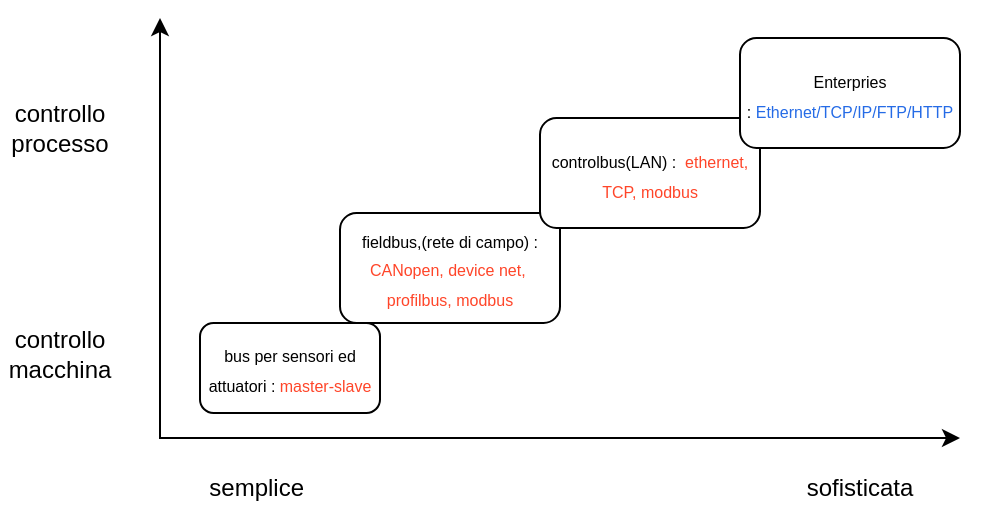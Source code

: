 <mxfile version="24.8.0">
  <diagram name="Pagina-1" id="UGA1IEgH80nTBHACCfYq">
    <mxGraphModel dx="294" dy="172" grid="1" gridSize="10" guides="1" tooltips="1" connect="1" arrows="1" fold="1" page="1" pageScale="1" pageWidth="827" pageHeight="1169" math="0" shadow="0">
      <root>
        <mxCell id="0" />
        <mxCell id="1" parent="0" />
        <mxCell id="IYiWlAmj5kYA9mnkdgAs-1" value="controllo processo" style="text;html=1;align=center;verticalAlign=middle;whiteSpace=wrap;rounded=0;" vertex="1" parent="1">
          <mxGeometry x="400" y="90" width="60" height="30" as="geometry" />
        </mxCell>
        <mxCell id="IYiWlAmj5kYA9mnkdgAs-2" value="controllo macchina" style="text;html=1;align=center;verticalAlign=middle;whiteSpace=wrap;rounded=0;" vertex="1" parent="1">
          <mxGeometry x="400" y="202.5" width="60" height="30" as="geometry" />
        </mxCell>
        <mxCell id="IYiWlAmj5kYA9mnkdgAs-5" value="semplice&amp;nbsp;" style="text;html=1;align=center;verticalAlign=middle;whiteSpace=wrap;rounded=0;" vertex="1" parent="1">
          <mxGeometry x="500" y="270" width="60" height="30" as="geometry" />
        </mxCell>
        <mxCell id="IYiWlAmj5kYA9mnkdgAs-7" value="sofisticata" style="text;html=1;align=center;verticalAlign=middle;whiteSpace=wrap;rounded=0;" vertex="1" parent="1">
          <mxGeometry x="800" y="270" width="60" height="30" as="geometry" />
        </mxCell>
        <mxCell id="IYiWlAmj5kYA9mnkdgAs-8" value="" style="endArrow=classic;startArrow=classic;html=1;rounded=0;" edge="1" parent="1">
          <mxGeometry width="50" height="50" relative="1" as="geometry">
            <mxPoint x="880" y="260" as="sourcePoint" />
            <mxPoint x="480" y="50" as="targetPoint" />
            <Array as="points">
              <mxPoint x="480" y="260" />
            </Array>
          </mxGeometry>
        </mxCell>
        <mxCell id="IYiWlAmj5kYA9mnkdgAs-9" value="&lt;font style=&quot;font-size: 8px;&quot;&gt;bus per sensori ed attuatori : &lt;font style=&quot;font-size: 8px;&quot; color=&quot;#ff4529&quot;&gt;master-slave&lt;/font&gt;&lt;/font&gt;" style="rounded=1;whiteSpace=wrap;html=1;" vertex="1" parent="1">
          <mxGeometry x="500" y="202.5" width="90" height="45" as="geometry" />
        </mxCell>
        <mxCell id="IYiWlAmj5kYA9mnkdgAs-10" value="&lt;font style=&quot;font-size: 8px;&quot;&gt;fieldbus,(rete di campo) : &lt;font style=&quot;font-size: 8px;&quot; color=&quot;#ff4529&quot;&gt;CANopen, device net,&amp;nbsp;&lt;/font&gt;&lt;/font&gt;&lt;div&gt;&lt;font style=&quot;font-size: 8px;&quot;&gt;&lt;font style=&quot;font-size: 8px;&quot; color=&quot;#ff4529&quot;&gt;profilbus, modbus&lt;/font&gt;&lt;/font&gt;&lt;/div&gt;" style="rounded=1;whiteSpace=wrap;html=1;" vertex="1" parent="1">
          <mxGeometry x="570" y="147.5" width="110" height="55" as="geometry" />
        </mxCell>
        <mxCell id="IYiWlAmj5kYA9mnkdgAs-11" value="&lt;font style=&quot;font-size: 8px;&quot;&gt;controlbus(LAN) : &lt;font color=&quot;#ff4529&quot;&gt;&amp;nbsp;ethernet, TCP, modbus&lt;/font&gt;&lt;/font&gt;" style="rounded=1;whiteSpace=wrap;html=1;" vertex="1" parent="1">
          <mxGeometry x="670" y="100" width="110" height="55" as="geometry" />
        </mxCell>
        <mxCell id="IYiWlAmj5kYA9mnkdgAs-12" value="&lt;span style=&quot;font-size: 8px;&quot;&gt;Enterpries :&amp;nbsp;&lt;font color=&quot;#256be6&quot;&gt;Ethernet/TCP/IP/FTP/HTTP&lt;/font&gt;&lt;/span&gt;" style="rounded=1;whiteSpace=wrap;html=1;" vertex="1" parent="1">
          <mxGeometry x="770" y="60" width="110" height="55" as="geometry" />
        </mxCell>
      </root>
    </mxGraphModel>
  </diagram>
</mxfile>
